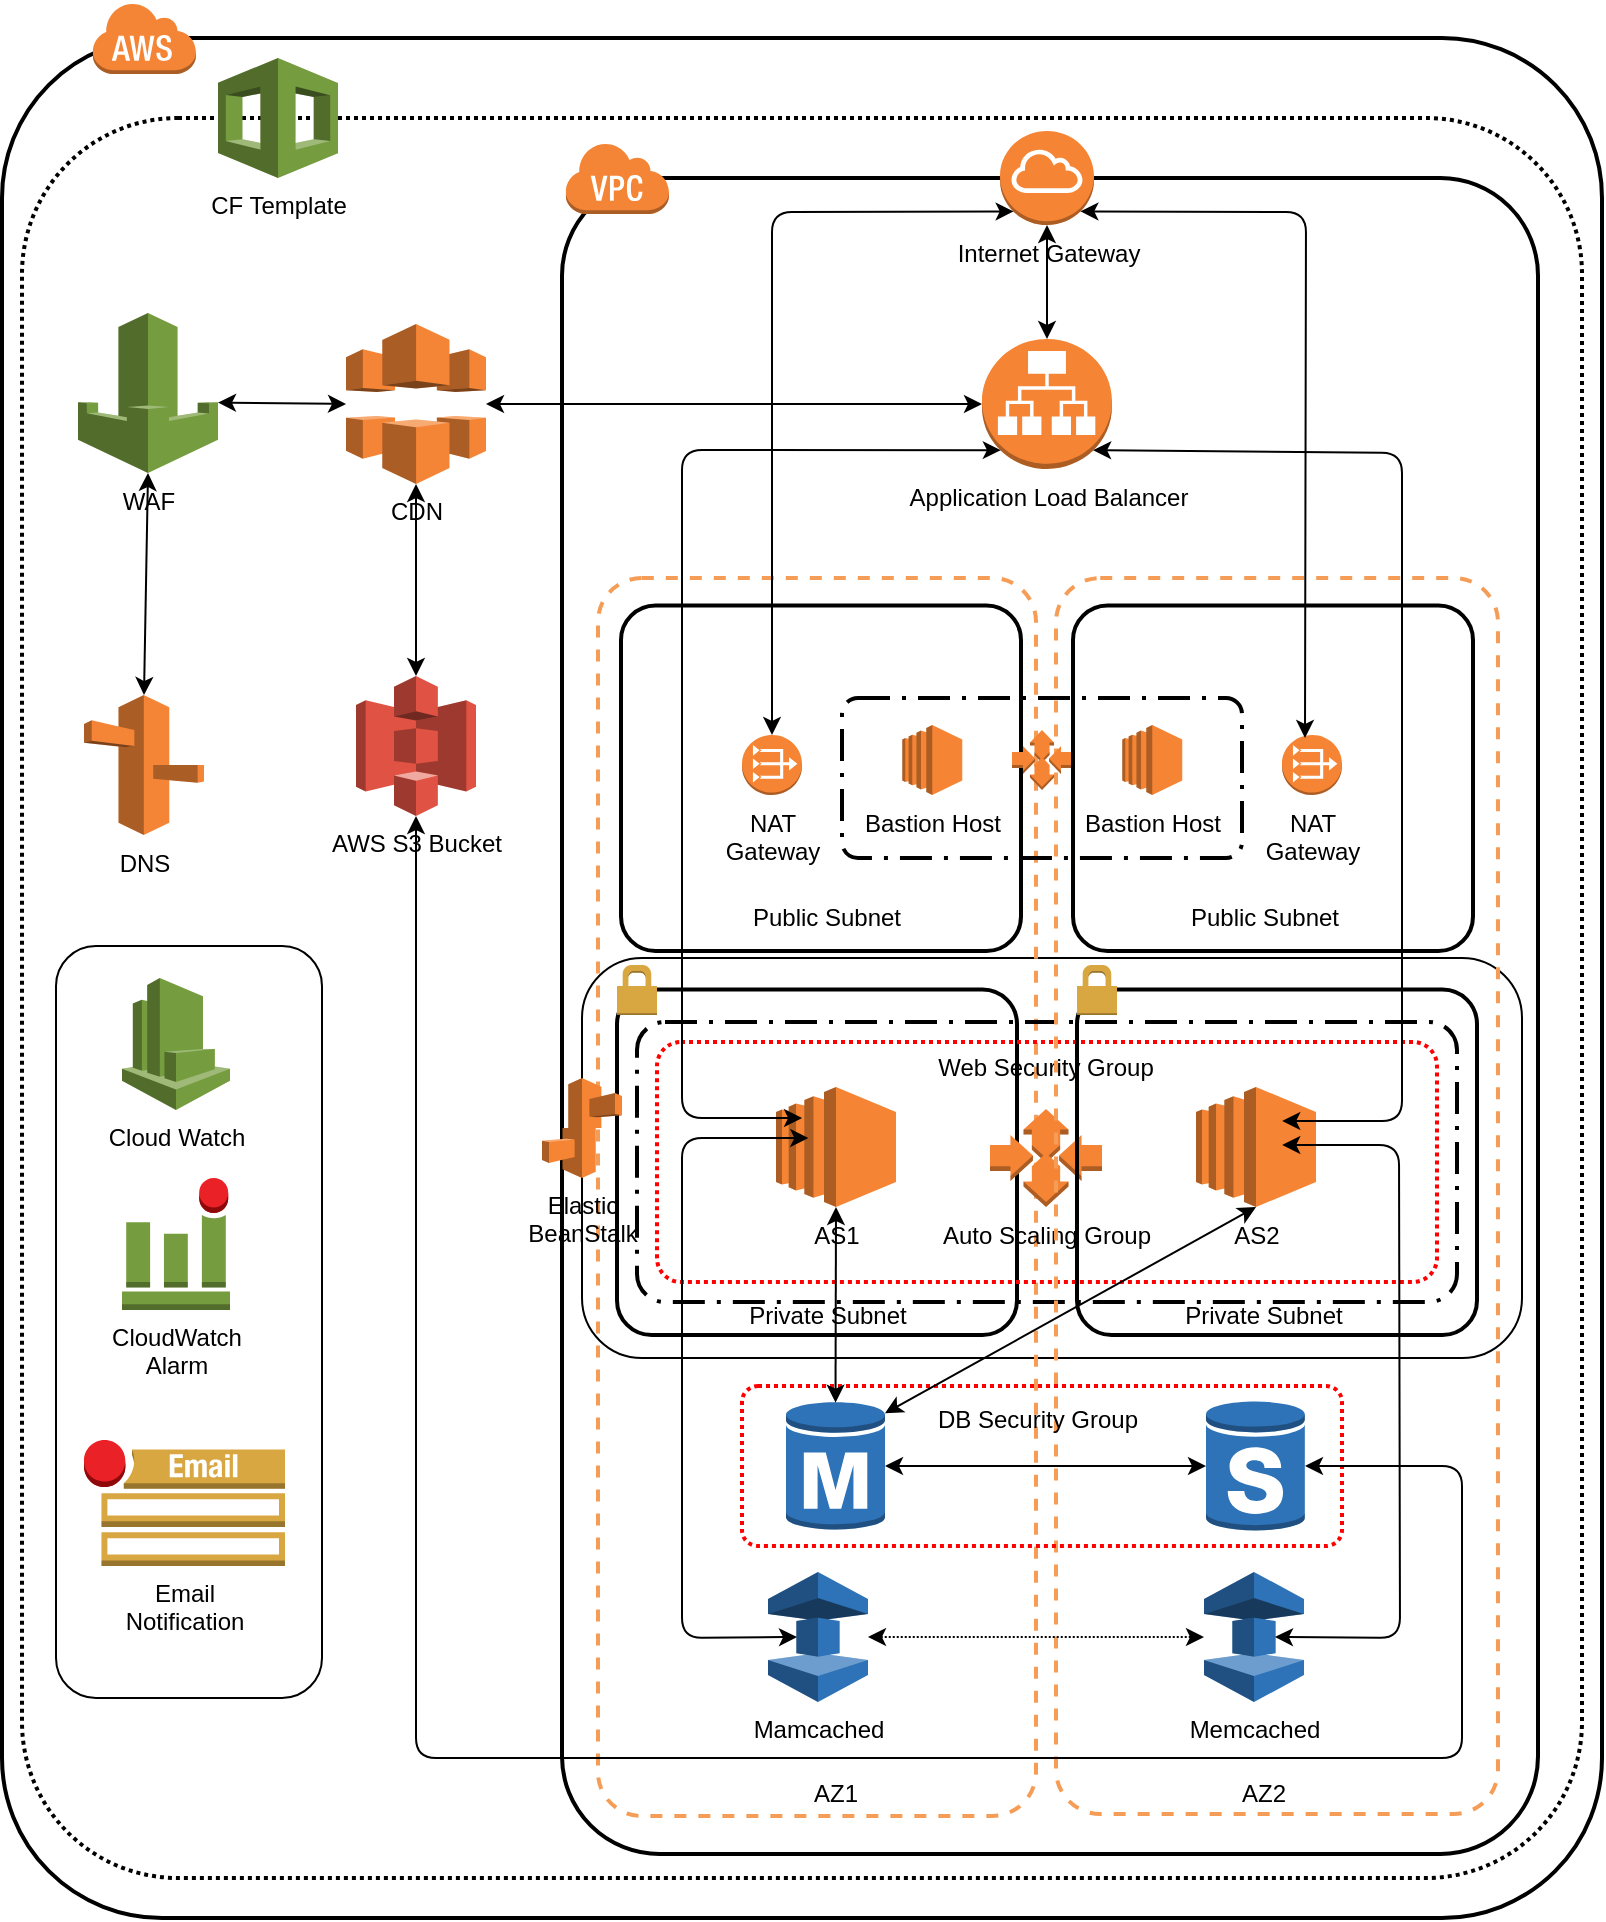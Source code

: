 <mxfile version="12.2.0" type="github" pages="1">
  <diagram id="5Zbl6CHWXgQttE_M9LcY" name="Initial Design">
    <mxGraphModel dx="1172" dy="657" grid="1" gridSize="10" guides="1" tooltips="1" connect="1" arrows="1" fold="1" page="1" pageScale="1" pageWidth="827" pageHeight="1169" math="0" shadow="0">
      <root>
        <mxCell id="0"/>
        <mxCell id="1" parent="0"/>
        <mxCell id="v7i4KfQ1upcqBoSOLqf6-1" value="" style="rounded=1;arcSize=10;dashed=1;strokeColor=#000000;fillColor=none;gradientColor=none;dashPattern=1 1;strokeWidth=2;glass=0;comic=0;" vertex="1" parent="1">
          <mxGeometry x="20" y="220" width="780" height="880" as="geometry"/>
        </mxCell>
        <mxCell id="v7i4KfQ1upcqBoSOLqf6-4" value="" style="rounded=1;whiteSpace=wrap;html=1;glass=0;comic=0;fillColor=none;" vertex="1" parent="1">
          <mxGeometry x="300" y="640" width="470" height="200" as="geometry"/>
        </mxCell>
        <mxCell id="sBRferpNnGwIkUoQVEfU-28" value="" style="rounded=1;arcSize=10;dashed=0;strokeColor=#000000;fillColor=none;gradientColor=none;strokeWidth=2;dashPattern=1 1;" parent="1" vertex="1">
          <mxGeometry x="319.5" y="463.773" width="200" height="172.727" as="geometry"/>
        </mxCell>
        <mxCell id="9e1VEklYufHi8k3glotA-36" value="" style="rounded=1;arcSize=10;dashed=0;strokeColor=#000000;fillColor=none;gradientColor=none;strokeWidth=2;dashPattern=1 1;glass=0;comic=0;" parent="1" vertex="1">
          <mxGeometry x="10" y="180" width="800" height="940" as="geometry"/>
        </mxCell>
        <mxCell id="9e1VEklYufHi8k3glotA-30" value="" style="rounded=1;arcSize=10;dashed=0;strokeColor=#000000;fillColor=none;gradientColor=none;strokeWidth=2;dashPattern=1 1;" parent="1" vertex="1">
          <mxGeometry x="290" y="250" width="488" height="838" as="geometry"/>
        </mxCell>
        <mxCell id="57lxgci6vz3q_mzFb29b-6" value="" style="rounded=1;arcSize=10;dashed=1;strokeColor=#F59D56;fillColor=none;gradientColor=none;strokeWidth=2;" parent="1" vertex="1">
          <mxGeometry x="308" y="450" width="219" height="619" as="geometry"/>
        </mxCell>
        <mxCell id="9e1VEklYufHi8k3glotA-11" value="" style="group" parent="1" vertex="1" connectable="0">
          <mxGeometry x="317.5" y="638.5" width="420" height="190" as="geometry"/>
        </mxCell>
        <mxCell id="9e1VEklYufHi8k3glotA-7" value="" style="rounded=1;arcSize=10;dashed=0;strokeColor=#000000;fillColor=none;gradientColor=none;strokeWidth=2;dashPattern=1 1;" parent="9e1VEklYufHi8k3glotA-11" vertex="1">
          <mxGeometry y="17.273" width="200" height="172.727" as="geometry"/>
        </mxCell>
        <mxCell id="9e1VEklYufHi8k3glotA-19" value="Private Subnet" style="text;html=1;strokeColor=none;fillColor=none;align=center;verticalAlign=middle;whiteSpace=wrap;rounded=0;dashed=1;dashPattern=1 1;" parent="9e1VEklYufHi8k3glotA-11" vertex="1">
          <mxGeometry x="60" y="170" width="90" height="20" as="geometry"/>
        </mxCell>
        <mxCell id="9e1VEklYufHi8k3glotA-42" value="" style="dashed=0;html=1;shape=mxgraph.aws3.permissions;fillColor=#D9A741;gradientColor=none;dashed=0;dashPattern=1 1;" parent="9e1VEklYufHi8k3glotA-11" vertex="1">
          <mxGeometry y="5" width="20" height="25" as="geometry"/>
        </mxCell>
        <mxCell id="57lxgci6vz3q_mzFb29b-4" value="AS1" style="outlineConnect=0;dashed=0;verticalLabelPosition=bottom;verticalAlign=top;align=center;html=1;shape=mxgraph.aws3.ec2;fillColor=#F58534;gradientColor=none;" parent="9e1VEklYufHi8k3glotA-11" vertex="1">
          <mxGeometry x="79.5" y="66" width="60" height="60" as="geometry"/>
        </mxCell>
        <mxCell id="57lxgci6vz3q_mzFb29b-8" value="AS2" style="outlineConnect=0;dashed=0;verticalLabelPosition=bottom;verticalAlign=top;align=center;html=1;shape=mxgraph.aws3.ec2;fillColor=#F58534;gradientColor=none;" parent="9e1VEklYufHi8k3glotA-11" vertex="1">
          <mxGeometry x="289.5" y="66" width="60" height="60" as="geometry"/>
        </mxCell>
        <mxCell id="57lxgci6vz3q_mzFb29b-15" value="" style="rounded=1;arcSize=10;dashed=1;strokeColor=#000000;fillColor=none;gradientColor=none;dashPattern=8 3 1 3;strokeWidth=2;" parent="9e1VEklYufHi8k3glotA-11" vertex="1">
          <mxGeometry x="10" y="33.5" width="410" height="140" as="geometry"/>
        </mxCell>
        <mxCell id="57lxgci6vz3q_mzFb29b-11" value="" style="rounded=1;arcSize=10;dashed=1;strokeColor=#ff0000;fillColor=none;gradientColor=none;dashPattern=1 1;strokeWidth=2;" parent="9e1VEklYufHi8k3glotA-11" vertex="1">
          <mxGeometry x="20" y="43.5" width="390" height="120" as="geometry"/>
        </mxCell>
        <mxCell id="57lxgci6vz3q_mzFb29b-16" value="Auto Scaling Group" style="outlineConnect=0;dashed=0;verticalLabelPosition=bottom;verticalAlign=top;align=center;html=1;shape=mxgraph.aws3.auto_scaling;fillColor=#F58534;gradientColor=none;dashPattern=1 1;" parent="9e1VEklYufHi8k3glotA-11" vertex="1">
          <mxGeometry x="186.5" y="77" width="56" height="49" as="geometry"/>
        </mxCell>
        <mxCell id="57lxgci6vz3q_mzFb29b-12" value="Web Security Group" style="text;html=1;strokeColor=none;fillColor=none;align=center;verticalAlign=middle;whiteSpace=wrap;rounded=0;dashed=1;dashPattern=1 1;" parent="9e1VEklYufHi8k3glotA-11" vertex="1">
          <mxGeometry x="152.5" y="46" width="124" height="20" as="geometry"/>
        </mxCell>
        <mxCell id="57lxgci6vz3q_mzFb29b-9" value="" style="rounded=1;arcSize=10;dashed=1;strokeColor=#F59D56;fillColor=none;gradientColor=none;strokeWidth=2;" parent="1" vertex="1">
          <mxGeometry x="537" y="450" width="221" height="618" as="geometry"/>
        </mxCell>
        <mxCell id="9e1VEklYufHi8k3glotA-13" value="" style="rounded=1;arcSize=10;dashed=0;strokeColor=#000000;fillColor=none;gradientColor=none;strokeWidth=2;dashPattern=1 1;" parent="1" vertex="1">
          <mxGeometry x="547.5" y="655.773" width="200" height="172.727" as="geometry"/>
        </mxCell>
        <mxCell id="57lxgci6vz3q_mzFb29b-29" value="" style="rounded=1;arcSize=10;dashed=1;strokeColor=#ff0000;fillColor=none;gradientColor=none;strokeWidth=2;dashPattern=1 1;" parent="1" vertex="1">
          <mxGeometry x="380" y="854" width="300" height="80" as="geometry"/>
        </mxCell>
        <mxCell id="57lxgci6vz3q_mzFb29b-7" value="AZ1" style="text;html=1;strokeColor=none;fillColor=none;align=center;verticalAlign=middle;whiteSpace=wrap;rounded=0;dashed=1;" parent="1" vertex="1">
          <mxGeometry x="406.5" y="1048" width="40" height="20" as="geometry"/>
        </mxCell>
        <mxCell id="57lxgci6vz3q_mzFb29b-10" value="AZ2" style="text;html=1;strokeColor=none;fillColor=none;align=center;verticalAlign=middle;whiteSpace=wrap;rounded=0;dashed=1;" parent="1" vertex="1">
          <mxGeometry x="621" y="1048" width="40" height="20" as="geometry"/>
        </mxCell>
        <mxCell id="57lxgci6vz3q_mzFb29b-19" value="Application Load Balancer" style="outlineConnect=0;dashed=0;verticalLabelPosition=bottom;verticalAlign=top;align=center;html=1;shape=mxgraph.aws3.application_load_balancer;fillColor=#F58534;gradientColor=none;dashPattern=1 1;" parent="1" vertex="1">
          <mxGeometry x="500" y="330.5" width="65" height="65" as="geometry"/>
        </mxCell>
        <mxCell id="57lxgci6vz3q_mzFb29b-22" value="" style="outlineConnect=0;dashed=0;verticalLabelPosition=bottom;verticalAlign=top;align=center;html=1;shape=mxgraph.aws3.rds_db_instance;fillColor=#2E73B8;gradientColor=none;dashPattern=1 1;" parent="1" vertex="1">
          <mxGeometry x="402" y="861" width="49.5" height="66" as="geometry"/>
        </mxCell>
        <mxCell id="57lxgci6vz3q_mzFb29b-28" value="" style="outlineConnect=0;dashed=0;verticalLabelPosition=bottom;verticalAlign=top;align=center;html=1;shape=mxgraph.aws3.rds_db_instance_standby_multi_az;fillColor=#2E73B8;gradientColor=none;" parent="1" vertex="1">
          <mxGeometry x="612" y="861" width="49.5" height="66" as="geometry"/>
        </mxCell>
        <mxCell id="57lxgci6vz3q_mzFb29b-30" value="DB Security Group" style="text;html=1;strokeColor=none;fillColor=none;align=center;verticalAlign=middle;whiteSpace=wrap;rounded=0;dashed=1;dashPattern=1 1;" parent="1" vertex="1">
          <mxGeometry x="463.5" y="861" width="128" height="20" as="geometry"/>
        </mxCell>
        <mxCell id="57lxgci6vz3q_mzFb29b-32" value="" style="endArrow=classic;startArrow=classic;html=1;exitX=1;exitY=0.5;exitDx=0;exitDy=0;exitPerimeter=0;entryX=0;entryY=0.5;entryDx=0;entryDy=0;entryPerimeter=0;" parent="1" source="57lxgci6vz3q_mzFb29b-22" target="57lxgci6vz3q_mzFb29b-28" edge="1">
          <mxGeometry width="50" height="50" relative="1" as="geometry">
            <mxPoint x="517" y="1049" as="sourcePoint"/>
            <mxPoint x="567" y="999" as="targetPoint"/>
          </mxGeometry>
        </mxCell>
        <mxCell id="57lxgci6vz3q_mzFb29b-33" value="" style="endArrow=classic;startArrow=classic;html=1;entryX=0.5;entryY=1;entryDx=0;entryDy=0;entryPerimeter=0;exitX=0.5;exitY=0.02;exitDx=0;exitDy=0;exitPerimeter=0;" parent="1" source="57lxgci6vz3q_mzFb29b-22" target="57lxgci6vz3q_mzFb29b-4" edge="1">
          <mxGeometry width="50" height="50" relative="1" as="geometry">
            <mxPoint x="277" y="959" as="sourcePoint"/>
            <mxPoint x="327" y="909" as="targetPoint"/>
          </mxGeometry>
        </mxCell>
        <mxCell id="57lxgci6vz3q_mzFb29b-34" value="" style="endArrow=classic;startArrow=classic;html=1;entryX=0.5;entryY=1;entryDx=0;entryDy=0;entryPerimeter=0;exitX=1;exitY=0.1;exitDx=0;exitDy=0;exitPerimeter=0;" parent="1" source="57lxgci6vz3q_mzFb29b-22" target="57lxgci6vz3q_mzFb29b-8" edge="1">
          <mxGeometry width="50" height="50" relative="1" as="geometry">
            <mxPoint x="227" y="989" as="sourcePoint"/>
            <mxPoint x="277" y="939" as="targetPoint"/>
          </mxGeometry>
        </mxCell>
        <mxCell id="57lxgci6vz3q_mzFb29b-35" value="CDN" style="outlineConnect=0;dashed=0;verticalLabelPosition=bottom;verticalAlign=top;align=center;html=1;shape=mxgraph.aws3.cloudfront;fillColor=#F58536;gradientColor=none;dashPattern=1 1;" parent="1" vertex="1">
          <mxGeometry x="182" y="323" width="70" height="80" as="geometry"/>
        </mxCell>
        <mxCell id="57lxgci6vz3q_mzFb29b-36" value="DNS" style="outlineConnect=0;dashed=0;verticalLabelPosition=bottom;verticalAlign=top;align=center;html=1;shape=mxgraph.aws3.route_53;fillColor=#F58536;gradientColor=none;dashPattern=1 1;" parent="1" vertex="1">
          <mxGeometry x="51" y="508.5" width="60" height="70" as="geometry"/>
        </mxCell>
        <mxCell id="57lxgci6vz3q_mzFb29b-38" value="AWS S3 Bucket" style="outlineConnect=0;dashed=0;verticalLabelPosition=bottom;verticalAlign=top;align=center;html=1;shape=mxgraph.aws3.s3;fillColor=#E05243;gradientColor=none;dashPattern=1 1;" parent="1" vertex="1">
          <mxGeometry x="187" y="499" width="60" height="70" as="geometry"/>
        </mxCell>
        <mxCell id="57lxgci6vz3q_mzFb29b-39" value="" style="endArrow=classic;startArrow=classic;html=1;entryX=0.5;entryY=1;entryDx=0;entryDy=0;entryPerimeter=0;exitX=0.5;exitY=0;exitDx=0;exitDy=0;exitPerimeter=0;" parent="1" source="57lxgci6vz3q_mzFb29b-38" target="57lxgci6vz3q_mzFb29b-35" edge="1">
          <mxGeometry width="50" height="50" relative="1" as="geometry">
            <mxPoint x="42" y="806" as="sourcePoint"/>
            <mxPoint x="92" y="756" as="targetPoint"/>
          </mxGeometry>
        </mxCell>
        <mxCell id="57lxgci6vz3q_mzFb29b-41" value="" style="endArrow=classic;startArrow=classic;html=1;exitX=1;exitY=0.5;exitDx=0;exitDy=0;exitPerimeter=0;entryX=0;entryY=0.5;entryDx=0;entryDy=0;entryPerimeter=0;" parent="1" source="57lxgci6vz3q_mzFb29b-35" target="57lxgci6vz3q_mzFb29b-19" edge="1">
          <mxGeometry width="50" height="50" relative="1" as="geometry">
            <mxPoint x="272" y="593" as="sourcePoint"/>
            <mxPoint x="322" y="543" as="targetPoint"/>
          </mxGeometry>
        </mxCell>
        <mxCell id="57lxgci6vz3q_mzFb29b-45" value="" style="dashed=0;html=1;shape=mxgraph.aws3.virtual_private_cloud;fillColor=#F58536;gradientColor=none;dashed=0;dashPattern=1 1;" parent="1" vertex="1">
          <mxGeometry x="291.5" y="232" width="52" height="36" as="geometry"/>
        </mxCell>
        <mxCell id="57lxgci6vz3q_mzFb29b-46" value="WAF" style="outlineConnect=0;dashed=0;verticalLabelPosition=bottom;verticalAlign=top;align=center;html=1;shape=mxgraph.aws3.waf;fillColor=#759C3E;gradientColor=none;dashPattern=1 1;" parent="1" vertex="1">
          <mxGeometry x="48" y="317.5" width="70" height="80" as="geometry"/>
        </mxCell>
        <mxCell id="57lxgci6vz3q_mzFb29b-47" value="" style="endArrow=classic;startArrow=classic;html=1;entryX=1;entryY=0.56;entryDx=0;entryDy=0;entryPerimeter=0;exitX=0;exitY=0.5;exitDx=0;exitDy=0;exitPerimeter=0;" parent="1" source="57lxgci6vz3q_mzFb29b-35" target="57lxgci6vz3q_mzFb29b-46" edge="1">
          <mxGeometry width="50" height="50" relative="1" as="geometry">
            <mxPoint x="-42" y="663" as="sourcePoint"/>
            <mxPoint x="8" y="613" as="targetPoint"/>
          </mxGeometry>
        </mxCell>
        <mxCell id="57lxgci6vz3q_mzFb29b-48" value="" style="endArrow=classic;startArrow=classic;html=1;entryX=0.5;entryY=1;entryDx=0;entryDy=0;entryPerimeter=0;exitX=0.5;exitY=0;exitDx=0;exitDy=0;exitPerimeter=0;" parent="1" source="57lxgci6vz3q_mzFb29b-36" target="57lxgci6vz3q_mzFb29b-46" edge="1">
          <mxGeometry width="50" height="50" relative="1" as="geometry">
            <mxPoint x="58" y="733" as="sourcePoint"/>
            <mxPoint x="108" y="683" as="targetPoint"/>
          </mxGeometry>
        </mxCell>
        <mxCell id="57lxgci6vz3q_mzFb29b-49" value="Internet Gateway" style="outlineConnect=0;dashed=0;verticalLabelPosition=bottom;verticalAlign=top;align=center;html=1;shape=mxgraph.aws3.internet_gateway;fillColor=#F58534;gradientColor=none;dashPattern=1 1;" parent="1" vertex="1">
          <mxGeometry x="509" y="226.5" width="47" height="47" as="geometry"/>
        </mxCell>
        <mxCell id="57lxgci6vz3q_mzFb29b-50" value="" style="endArrow=classic;startArrow=classic;html=1;exitX=0.5;exitY=0;exitDx=0;exitDy=0;exitPerimeter=0;entryX=0.5;entryY=1;entryDx=0;entryDy=0;entryPerimeter=0;" parent="1" source="57lxgci6vz3q_mzFb29b-19" target="57lxgci6vz3q_mzFb29b-49" edge="1">
          <mxGeometry width="50" height="50" relative="1" as="geometry">
            <mxPoint x="538" y="586" as="sourcePoint"/>
            <mxPoint x="588" y="536" as="targetPoint"/>
          </mxGeometry>
        </mxCell>
        <mxCell id="9e1VEklYufHi8k3glotA-20" value="Private Subnet" style="text;html=1;strokeColor=none;fillColor=none;align=center;verticalAlign=middle;whiteSpace=wrap;rounded=0;dashed=1;dashPattern=1 1;" parent="1" vertex="1">
          <mxGeometry x="596" y="808.5" width="90" height="20" as="geometry"/>
        </mxCell>
        <mxCell id="9e1VEklYufHi8k3glotA-41" value="" style="dashed=0;html=1;shape=mxgraph.aws3.permissions;fillColor=#D9A741;gradientColor=none;dashed=0;dashPattern=1 1;" parent="1" vertex="1">
          <mxGeometry x="547.5" y="643.5" width="20" height="25" as="geometry"/>
        </mxCell>
        <mxCell id="9e1VEklYufHi8k3glotA-37" value="" style="dashed=0;html=1;shape=mxgraph.aws3.cloud;fillColor=#F58536;gradientColor=none;dashed=0;dashPattern=1 1;" parent="1" vertex="1">
          <mxGeometry x="55" y="162" width="52" height="36" as="geometry"/>
        </mxCell>
        <mxCell id="sBRferpNnGwIkUoQVEfU-11" value="Mamcached" style="outlineConnect=0;dashed=0;verticalLabelPosition=bottom;verticalAlign=top;align=center;html=1;shape=mxgraph.aws3.elasticache;fillColor=#2E73B8;gradientColor=none;" parent="1" vertex="1">
          <mxGeometry x="393" y="947" width="50" height="65" as="geometry"/>
        </mxCell>
        <mxCell id="sBRferpNnGwIkUoQVEfU-12" value="" style="group" parent="1" vertex="1" connectable="0">
          <mxGeometry x="319.5" y="448.5" width="426" height="190" as="geometry"/>
        </mxCell>
        <mxCell id="sBRferpNnGwIkUoQVEfU-3" value="Public Subnet" style="text;html=1;strokeColor=none;fillColor=none;align=center;verticalAlign=middle;whiteSpace=wrap;rounded=0;dashed=1;dashPattern=1 1;" parent="sBRferpNnGwIkUoQVEfU-12" vertex="1">
          <mxGeometry x="50.5" y="161.5" width="105" height="20" as="geometry"/>
        </mxCell>
        <mxCell id="sBRferpNnGwIkUoQVEfU-9" value="NAT &lt;br&gt;Gateway" style="outlineConnect=0;dashed=0;verticalLabelPosition=bottom;verticalAlign=top;align=center;html=1;shape=mxgraph.aws3.vpc_nat_gateway;fillColor=#F58534;gradientColor=none;" parent="sBRferpNnGwIkUoQVEfU-12" vertex="1">
          <mxGeometry x="60.5" y="80" width="30" height="30" as="geometry"/>
        </mxCell>
        <mxCell id="sBRferpNnGwIkUoQVEfU-10" value="Bastion Host" style="outlineConnect=0;dashed=0;verticalLabelPosition=bottom;verticalAlign=top;align=center;html=1;shape=mxgraph.aws3.ec2;fillColor=#F58534;gradientColor=none;" parent="sBRferpNnGwIkUoQVEfU-12" vertex="1">
          <mxGeometry x="250.634" y="75" width="30" height="35" as="geometry"/>
        </mxCell>
        <mxCell id="sBRferpNnGwIkUoQVEfU-21" value="" style="endArrow=classic;startArrow=classic;html=1;entryX=0.855;entryY=0.855;entryDx=0;entryDy=0;entryPerimeter=0;exitX=0.513;exitY=0.421;exitDx=0;exitDy=0;exitPerimeter=0;" parent="sBRferpNnGwIkUoQVEfU-12" target="57lxgci6vz3q_mzFb29b-19" edge="1">
          <mxGeometry width="50" height="50" relative="1" as="geometry">
            <mxPoint x="330.6" y="272.991" as="sourcePoint"/>
            <mxPoint x="549.925" y="-60.925" as="targetPoint"/>
            <Array as="points">
              <mxPoint x="390.5" y="273"/>
              <mxPoint x="390.5" y="-61"/>
            </Array>
          </mxGeometry>
        </mxCell>
        <mxCell id="sBRferpNnGwIkUoQVEfU-23" value="Bastion Host" style="outlineConnect=0;dashed=0;verticalLabelPosition=bottom;verticalAlign=top;align=center;html=1;shape=mxgraph.aws3.ec2;fillColor=#F58534;gradientColor=none;" parent="sBRferpNnGwIkUoQVEfU-12" vertex="1">
          <mxGeometry x="140.634" y="75" width="30" height="35" as="geometry"/>
        </mxCell>
        <mxCell id="sBRferpNnGwIkUoQVEfU-24" value="NAT&lt;br&gt;Gateway" style="outlineConnect=0;dashed=0;verticalLabelPosition=bottom;verticalAlign=top;align=center;html=1;shape=mxgraph.aws3.vpc_nat_gateway;fillColor=#F58534;gradientColor=none;" parent="sBRferpNnGwIkUoQVEfU-12" vertex="1">
          <mxGeometry x="330.5" y="80" width="30" height="30" as="geometry"/>
        </mxCell>
        <mxCell id="sBRferpNnGwIkUoQVEfU-25" value="" style="outlineConnect=0;dashed=0;verticalLabelPosition=bottom;verticalAlign=top;align=center;html=1;shape=mxgraph.aws3.auto_scaling;fillColor=#F58534;gradientColor=none;dashPattern=1 1;" parent="sBRferpNnGwIkUoQVEfU-12" vertex="1">
          <mxGeometry x="195.5" y="77.5" width="30" height="30" as="geometry"/>
        </mxCell>
        <mxCell id="sBRferpNnGwIkUoQVEfU-14" value="Memcached" style="outlineConnect=0;dashed=0;verticalLabelPosition=bottom;verticalAlign=top;align=center;html=1;shape=mxgraph.aws3.elasticache;fillColor=#2E73B8;gradientColor=none;" parent="1" vertex="1">
          <mxGeometry x="611" y="947" width="50" height="65" as="geometry"/>
        </mxCell>
        <mxCell id="sBRferpNnGwIkUoQVEfU-15" value="" style="endArrow=classic;startArrow=classic;html=1;dashed=1;dashPattern=1 1;" parent="1" source="sBRferpNnGwIkUoQVEfU-11" target="sBRferpNnGwIkUoQVEfU-14" edge="1">
          <mxGeometry width="50" height="50" relative="1" as="geometry">
            <mxPoint x="480" y="1010" as="sourcePoint"/>
            <mxPoint x="530" y="960" as="targetPoint"/>
          </mxGeometry>
        </mxCell>
        <mxCell id="sBRferpNnGwIkUoQVEfU-17" value="" style="endArrow=classic;startArrow=classic;html=1;entryX=0.29;entryY=0.5;entryDx=0;entryDy=0;entryPerimeter=0;exitX=0.194;exitY=0.4;exitDx=0;exitDy=0;exitPerimeter=0;" parent="1" source="57lxgci6vz3q_mzFb29b-11" target="sBRferpNnGwIkUoQVEfU-11" edge="1">
          <mxGeometry width="50" height="50" relative="1" as="geometry">
            <mxPoint x="330" y="1020" as="sourcePoint"/>
            <mxPoint x="380" y="970" as="targetPoint"/>
            <Array as="points">
              <mxPoint x="350" y="730"/>
              <mxPoint x="350" y="980"/>
            </Array>
          </mxGeometry>
        </mxCell>
        <mxCell id="sBRferpNnGwIkUoQVEfU-18" value="" style="endArrow=classic;startArrow=classic;html=1;entryX=0.71;entryY=0.5;entryDx=0;entryDy=0;entryPerimeter=0;exitX=0.513;exitY=0.45;exitDx=0;exitDy=0;exitPerimeter=0;" parent="1" source="9e1VEklYufHi8k3glotA-13" target="sBRferpNnGwIkUoQVEfU-14" edge="1">
          <mxGeometry width="50" height="50" relative="1" as="geometry">
            <mxPoint x="766.11" y="733.428" as="sourcePoint"/>
            <mxPoint x="766" y="983" as="targetPoint"/>
            <Array as="points">
              <mxPoint x="708.5" y="733.5"/>
              <mxPoint x="709" y="980"/>
            </Array>
          </mxGeometry>
        </mxCell>
        <mxCell id="sBRferpNnGwIkUoQVEfU-19" value="" style="endArrow=classic;startArrow=classic;html=1;entryX=1;entryY=0.5;entryDx=0;entryDy=0;entryPerimeter=0;exitX=0.5;exitY=1;exitDx=0;exitDy=0;exitPerimeter=0;" parent="1" source="57lxgci6vz3q_mzFb29b-38" target="57lxgci6vz3q_mzFb29b-28" edge="1">
          <mxGeometry width="50" height="50" relative="1" as="geometry">
            <mxPoint x="150" y="840" as="sourcePoint"/>
            <mxPoint x="200" y="790" as="targetPoint"/>
            <Array as="points">
              <mxPoint x="217" y="1040"/>
              <mxPoint x="740" y="1040"/>
              <mxPoint x="740" y="894"/>
            </Array>
          </mxGeometry>
        </mxCell>
        <mxCell id="sBRferpNnGwIkUoQVEfU-20" value="" style="endArrow=classic;startArrow=classic;html=1;entryX=0.145;entryY=0.855;entryDx=0;entryDy=0;entryPerimeter=0;exitX=0.186;exitY=0.317;exitDx=0;exitDy=0;exitPerimeter=0;" parent="1" source="57lxgci6vz3q_mzFb29b-11" target="57lxgci6vz3q_mzFb29b-19" edge="1">
          <mxGeometry width="50" height="50" relative="1" as="geometry">
            <mxPoint x="400" y="730" as="sourcePoint"/>
            <mxPoint x="420" y="380" as="targetPoint"/>
            <Array as="points">
              <mxPoint x="350" y="720"/>
              <mxPoint x="350" y="386"/>
            </Array>
          </mxGeometry>
        </mxCell>
        <mxCell id="sBRferpNnGwIkUoQVEfU-22" value="" style="endArrow=classic;startArrow=classic;html=1;exitX=0.5;exitY=0;exitDx=0;exitDy=0;exitPerimeter=0;entryX=0.145;entryY=0.855;entryDx=0;entryDy=0;entryPerimeter=0;" parent="1" source="sBRferpNnGwIkUoQVEfU-9" target="57lxgci6vz3q_mzFb29b-49" edge="1">
          <mxGeometry width="50" height="50" relative="1" as="geometry">
            <mxPoint x="400" y="450" as="sourcePoint"/>
            <mxPoint x="450" y="400" as="targetPoint"/>
            <Array as="points">
              <mxPoint x="395" y="267"/>
            </Array>
          </mxGeometry>
        </mxCell>
        <mxCell id="sBRferpNnGwIkUoQVEfU-26" value="" style="rounded=1;arcSize=10;dashed=1;strokeColor=#000000;fillColor=none;gradientColor=none;dashPattern=8 3 1 3;strokeWidth=2;" parent="1" vertex="1">
          <mxGeometry x="430" y="510" width="200" height="80" as="geometry"/>
        </mxCell>
        <mxCell id="sBRferpNnGwIkUoQVEfU-27" value="" style="endArrow=classic;startArrow=classic;html=1;exitX=0.5;exitY=0;exitDx=0;exitDy=0;exitPerimeter=0;entryX=0.855;entryY=0.855;entryDx=0;entryDy=0;entryPerimeter=0;" parent="1" target="57lxgci6vz3q_mzFb29b-49" edge="1">
          <mxGeometry width="50" height="50" relative="1" as="geometry">
            <mxPoint x="661.5" y="530" as="sourcePoint"/>
            <mxPoint x="782.315" y="268.185" as="targetPoint"/>
            <Array as="points">
              <mxPoint x="662" y="267"/>
            </Array>
          </mxGeometry>
        </mxCell>
        <mxCell id="sBRferpNnGwIkUoQVEfU-29" value="" style="rounded=1;arcSize=10;dashed=0;strokeColor=#000000;fillColor=none;gradientColor=none;strokeWidth=2;dashPattern=1 1;" parent="1" vertex="1">
          <mxGeometry x="545.5" y="463.773" width="200" height="172.727" as="geometry"/>
        </mxCell>
        <mxCell id="sBRferpNnGwIkUoQVEfU-30" value="Public Subnet" style="text;html=1;strokeColor=none;fillColor=none;align=center;verticalAlign=middle;whiteSpace=wrap;rounded=0;dashed=1;dashPattern=1 1;" parent="1" vertex="1">
          <mxGeometry x="588.5" y="610" width="105" height="20" as="geometry"/>
        </mxCell>
        <mxCell id="v7i4KfQ1upcqBoSOLqf6-3" value="Elastic&lt;br&gt;BeanStalk" style="outlineConnect=0;dashed=0;verticalLabelPosition=bottom;verticalAlign=top;align=center;html=1;shape=mxgraph.aws3.elastic_beanstalk;fillColor=#F58534;gradientColor=none;rounded=1;glass=0;comic=0;" vertex="1" parent="1">
          <mxGeometry x="280" y="700" width="40" height="50" as="geometry"/>
        </mxCell>
        <mxCell id="v7i4KfQ1upcqBoSOLqf6-5" value="CloudWatch&lt;br&gt;Alarm" style="outlineConnect=0;dashed=0;verticalLabelPosition=bottom;verticalAlign=top;align=center;html=1;shape=mxgraph.aws3.alarm;fillColor=#759C3E;gradientColor=none;rounded=1;glass=0;comic=0;" vertex="1" parent="1">
          <mxGeometry x="70" y="750" width="54" height="66" as="geometry"/>
        </mxCell>
        <mxCell id="v7i4KfQ1upcqBoSOLqf6-6" value="CF Template" style="outlineConnect=0;dashed=0;verticalLabelPosition=bottom;verticalAlign=top;align=center;html=1;shape=mxgraph.aws3.cloudformation;fillColor=#759C3E;gradientColor=none;rounded=1;glass=0;comic=0;" vertex="1" parent="1">
          <mxGeometry x="118" y="190" width="60" height="60" as="geometry"/>
        </mxCell>
        <mxCell id="v7i4KfQ1upcqBoSOLqf6-7" value="Cloud Watch" style="outlineConnect=0;dashed=0;verticalLabelPosition=bottom;verticalAlign=top;align=center;html=1;shape=mxgraph.aws3.cloudwatch;fillColor=#759C3E;gradientColor=none;rounded=1;glass=0;comic=0;" vertex="1" parent="1">
          <mxGeometry x="70" y="650" width="54" height="66" as="geometry"/>
        </mxCell>
        <mxCell id="v7i4KfQ1upcqBoSOLqf6-8" value="Email&lt;br&gt;Notification" style="outlineConnect=0;dashed=0;verticalLabelPosition=bottom;verticalAlign=top;align=center;html=1;shape=mxgraph.aws3.email_notification;fillColor=#D9A741;gradientColor=none;rounded=1;glass=0;comic=0;" vertex="1" parent="1">
          <mxGeometry x="51" y="881" width="100.5" height="63" as="geometry"/>
        </mxCell>
        <mxCell id="v7i4KfQ1upcqBoSOLqf6-9" value="" style="rounded=1;whiteSpace=wrap;html=1;glass=0;comic=0;fillColor=none;" vertex="1" parent="1">
          <mxGeometry x="37" y="634" width="133" height="376" as="geometry"/>
        </mxCell>
      </root>
    </mxGraphModel>
  </diagram>
</mxfile>
